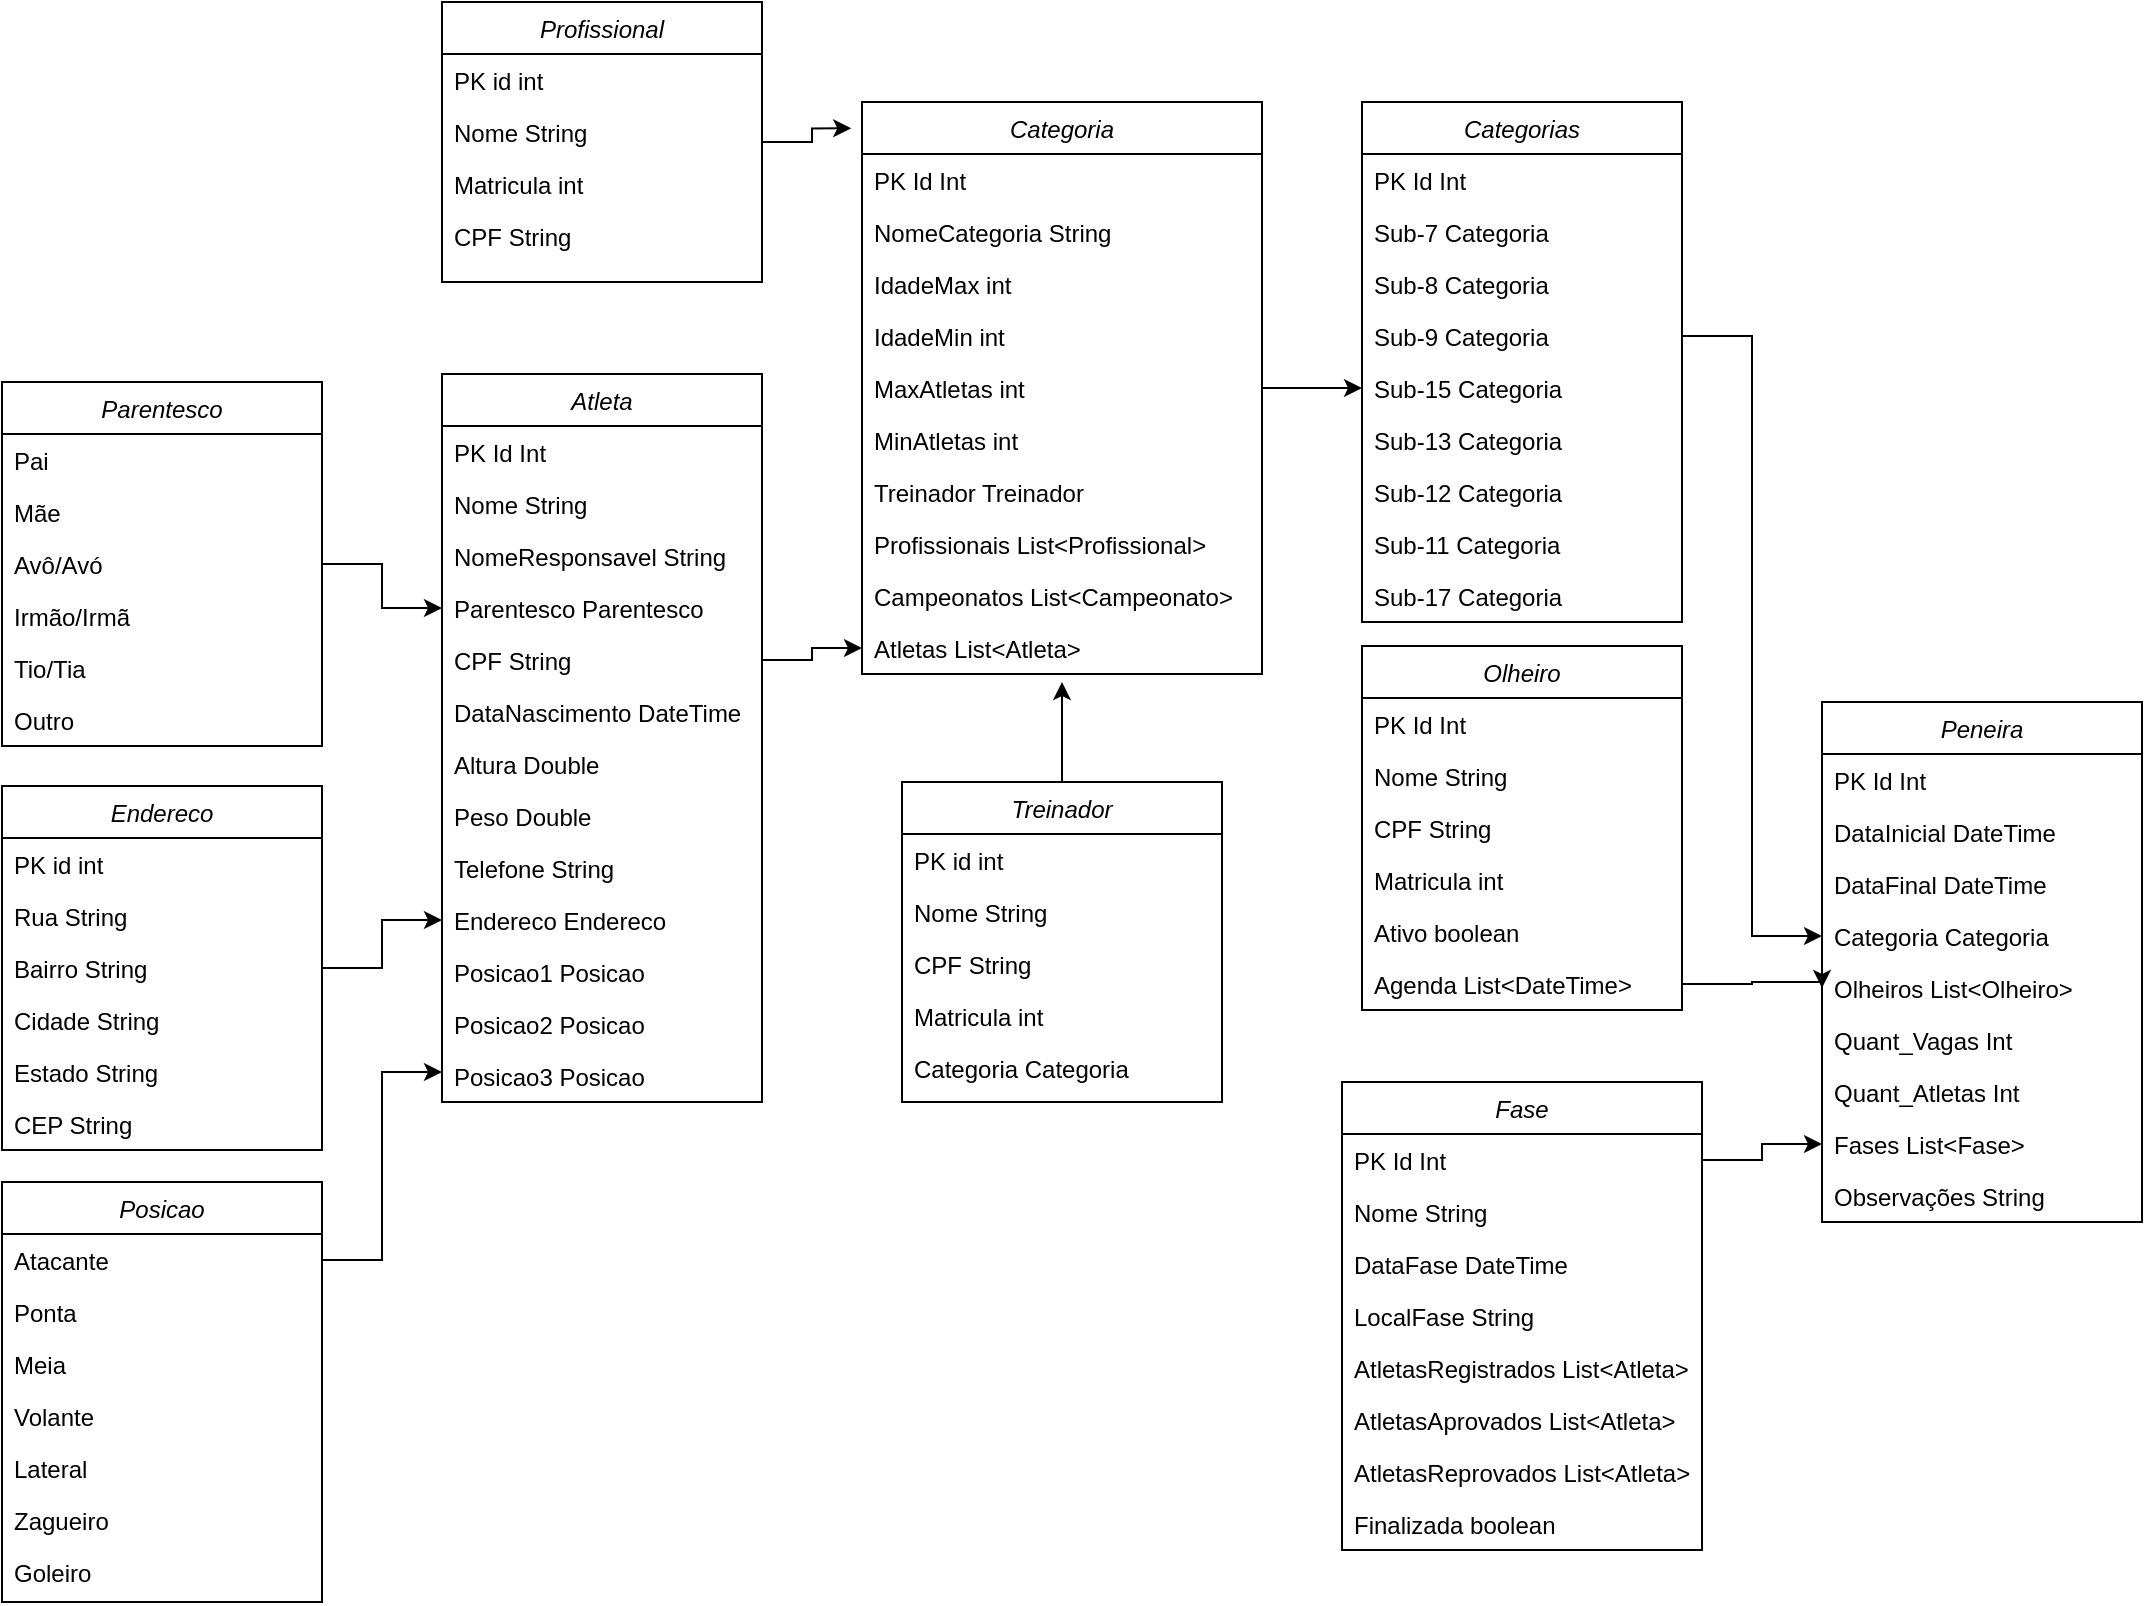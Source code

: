 <mxfile version="22.1.18" type="device">
  <diagram id="C5RBs43oDa-KdzZeNtuy" name="Page-1">
    <mxGraphModel dx="5110" dy="1960" grid="1" gridSize="10" guides="1" tooltips="1" connect="1" arrows="1" fold="1" page="1" pageScale="1" pageWidth="827" pageHeight="1169" math="0" shadow="0">
      <root>
        <mxCell id="WIyWlLk6GJQsqaUBKTNV-0" />
        <mxCell id="WIyWlLk6GJQsqaUBKTNV-1" parent="WIyWlLk6GJQsqaUBKTNV-0" />
        <mxCell id="zkfFHV4jXpPFQw0GAbJ--0" value="Peneira" style="swimlane;fontStyle=2;align=center;verticalAlign=top;childLayout=stackLayout;horizontal=1;startSize=26;horizontalStack=0;resizeParent=1;resizeLast=0;collapsible=1;marginBottom=0;rounded=0;shadow=0;strokeWidth=1;" parent="WIyWlLk6GJQsqaUBKTNV-1" vertex="1">
          <mxGeometry x="690" y="535" width="160" height="260" as="geometry">
            <mxRectangle x="230" y="140" width="160" height="26" as="alternateBounds" />
          </mxGeometry>
        </mxCell>
        <mxCell id="zkfFHV4jXpPFQw0GAbJ--1" value="PK Id Int" style="text;align=left;verticalAlign=top;spacingLeft=4;spacingRight=4;overflow=hidden;rotatable=0;points=[[0,0.5],[1,0.5]];portConstraint=eastwest;" parent="zkfFHV4jXpPFQw0GAbJ--0" vertex="1">
          <mxGeometry y="26" width="160" height="26" as="geometry" />
        </mxCell>
        <mxCell id="ScEwv0vRn1UIgy6yBfa7-2" value="DataInicial DateTime" style="text;align=left;verticalAlign=top;spacingLeft=4;spacingRight=4;overflow=hidden;rotatable=0;points=[[0,0.5],[1,0.5]];portConstraint=eastwest;" vertex="1" parent="zkfFHV4jXpPFQw0GAbJ--0">
          <mxGeometry y="52" width="160" height="26" as="geometry" />
        </mxCell>
        <mxCell id="zkfFHV4jXpPFQw0GAbJ--2" value="DataFinal DateTime" style="text;align=left;verticalAlign=top;spacingLeft=4;spacingRight=4;overflow=hidden;rotatable=0;points=[[0,0.5],[1,0.5]];portConstraint=eastwest;rounded=0;shadow=0;html=0;" parent="zkfFHV4jXpPFQw0GAbJ--0" vertex="1">
          <mxGeometry y="78" width="160" height="26" as="geometry" />
        </mxCell>
        <mxCell id="zkfFHV4jXpPFQw0GAbJ--3" value="Categoria Categoria" style="text;align=left;verticalAlign=top;spacingLeft=4;spacingRight=4;overflow=hidden;rotatable=0;points=[[0,0.5],[1,0.5]];portConstraint=eastwest;rounded=0;shadow=0;html=0;" parent="zkfFHV4jXpPFQw0GAbJ--0" vertex="1">
          <mxGeometry y="104" width="160" height="26" as="geometry" />
        </mxCell>
        <mxCell id="U2GZwZj9NT09Ps9aHYQT-14" value="Olheiros List&lt;Olheiro&gt;" style="text;align=left;verticalAlign=top;spacingLeft=4;spacingRight=4;overflow=hidden;rotatable=0;points=[[0,0.5],[1,0.5]];portConstraint=eastwest;rounded=0;shadow=0;html=0;" parent="zkfFHV4jXpPFQw0GAbJ--0" vertex="1">
          <mxGeometry y="130" width="160" height="26" as="geometry" />
        </mxCell>
        <mxCell id="U2GZwZj9NT09Ps9aHYQT-15" value="Quant_Vagas Int" style="text;align=left;verticalAlign=top;spacingLeft=4;spacingRight=4;overflow=hidden;rotatable=0;points=[[0,0.5],[1,0.5]];portConstraint=eastwest;rounded=0;shadow=0;html=0;" parent="zkfFHV4jXpPFQw0GAbJ--0" vertex="1">
          <mxGeometry y="156" width="160" height="26" as="geometry" />
        </mxCell>
        <mxCell id="U2GZwZj9NT09Ps9aHYQT-16" value="Quant_Atletas Int" style="text;align=left;verticalAlign=top;spacingLeft=4;spacingRight=4;overflow=hidden;rotatable=0;points=[[0,0.5],[1,0.5]];portConstraint=eastwest;rounded=0;shadow=0;html=0;" parent="zkfFHV4jXpPFQw0GAbJ--0" vertex="1">
          <mxGeometry y="182" width="160" height="26" as="geometry" />
        </mxCell>
        <mxCell id="U2GZwZj9NT09Ps9aHYQT-17" value="Fases List&lt;Fase&gt;" style="text;align=left;verticalAlign=top;spacingLeft=4;spacingRight=4;overflow=hidden;rotatable=0;points=[[0,0.5],[1,0.5]];portConstraint=eastwest;rounded=0;shadow=0;html=0;" parent="zkfFHV4jXpPFQw0GAbJ--0" vertex="1">
          <mxGeometry y="208" width="160" height="26" as="geometry" />
        </mxCell>
        <mxCell id="U2GZwZj9NT09Ps9aHYQT-18" value="Observações String" style="text;align=left;verticalAlign=top;spacingLeft=4;spacingRight=4;overflow=hidden;rotatable=0;points=[[0,0.5],[1,0.5]];portConstraint=eastwest;rounded=0;shadow=0;html=0;" parent="zkfFHV4jXpPFQw0GAbJ--0" vertex="1">
          <mxGeometry y="234" width="160" height="26" as="geometry" />
        </mxCell>
        <mxCell id="U2GZwZj9NT09Ps9aHYQT-0" value="Categorias" style="swimlane;fontStyle=2;align=center;verticalAlign=top;childLayout=stackLayout;horizontal=1;startSize=26;horizontalStack=0;resizeParent=1;resizeLast=0;collapsible=1;marginBottom=0;rounded=0;shadow=0;strokeWidth=1;" parent="WIyWlLk6GJQsqaUBKTNV-1" vertex="1">
          <mxGeometry x="460" y="235" width="160" height="260" as="geometry">
            <mxRectangle x="230" y="140" width="160" height="26" as="alternateBounds" />
          </mxGeometry>
        </mxCell>
        <mxCell id="U2GZwZj9NT09Ps9aHYQT-1" value="PK Id Int" style="text;align=left;verticalAlign=top;spacingLeft=4;spacingRight=4;overflow=hidden;rotatable=0;points=[[0,0.5],[1,0.5]];portConstraint=eastwest;" parent="U2GZwZj9NT09Ps9aHYQT-0" vertex="1">
          <mxGeometry y="26" width="160" height="26" as="geometry" />
        </mxCell>
        <mxCell id="ScEwv0vRn1UIgy6yBfa7-1" value="Sub-7 Categoria" style="text;align=left;verticalAlign=top;spacingLeft=4;spacingRight=4;overflow=hidden;rotatable=0;points=[[0,0.5],[1,0.5]];portConstraint=eastwest;" vertex="1" parent="U2GZwZj9NT09Ps9aHYQT-0">
          <mxGeometry y="52" width="160" height="26" as="geometry" />
        </mxCell>
        <mxCell id="U2GZwZj9NT09Ps9aHYQT-6" value="Sub-8 Categoria" style="text;align=left;verticalAlign=top;spacingLeft=4;spacingRight=4;overflow=hidden;rotatable=0;points=[[0,0.5],[1,0.5]];portConstraint=eastwest;" parent="U2GZwZj9NT09Ps9aHYQT-0" vertex="1">
          <mxGeometry y="78" width="160" height="26" as="geometry" />
        </mxCell>
        <mxCell id="U2GZwZj9NT09Ps9aHYQT-7" value="Sub-9 Categoria" style="text;align=left;verticalAlign=top;spacingLeft=4;spacingRight=4;overflow=hidden;rotatable=0;points=[[0,0.5],[1,0.5]];portConstraint=eastwest;" parent="U2GZwZj9NT09Ps9aHYQT-0" vertex="1">
          <mxGeometry y="104" width="160" height="26" as="geometry" />
        </mxCell>
        <mxCell id="U2GZwZj9NT09Ps9aHYQT-11" value="Sub-15 Categoria" style="text;align=left;verticalAlign=top;spacingLeft=4;spacingRight=4;overflow=hidden;rotatable=0;points=[[0,0.5],[1,0.5]];portConstraint=eastwest;" parent="U2GZwZj9NT09Ps9aHYQT-0" vertex="1">
          <mxGeometry y="130" width="160" height="26" as="geometry" />
        </mxCell>
        <mxCell id="U2GZwZj9NT09Ps9aHYQT-10" value="Sub-13 Categoria" style="text;align=left;verticalAlign=top;spacingLeft=4;spacingRight=4;overflow=hidden;rotatable=0;points=[[0,0.5],[1,0.5]];portConstraint=eastwest;" parent="U2GZwZj9NT09Ps9aHYQT-0" vertex="1">
          <mxGeometry y="156" width="160" height="26" as="geometry" />
        </mxCell>
        <mxCell id="U2GZwZj9NT09Ps9aHYQT-9" value="Sub-12 Categoria" style="text;align=left;verticalAlign=top;spacingLeft=4;spacingRight=4;overflow=hidden;rotatable=0;points=[[0,0.5],[1,0.5]];portConstraint=eastwest;" parent="U2GZwZj9NT09Ps9aHYQT-0" vertex="1">
          <mxGeometry y="182" width="160" height="26" as="geometry" />
        </mxCell>
        <mxCell id="U2GZwZj9NT09Ps9aHYQT-8" value="Sub-11 Categoria" style="text;align=left;verticalAlign=top;spacingLeft=4;spacingRight=4;overflow=hidden;rotatable=0;points=[[0,0.5],[1,0.5]];portConstraint=eastwest;" parent="U2GZwZj9NT09Ps9aHYQT-0" vertex="1">
          <mxGeometry y="208" width="160" height="26" as="geometry" />
        </mxCell>
        <mxCell id="U2GZwZj9NT09Ps9aHYQT-12" value="Sub-17 Categoria" style="text;align=left;verticalAlign=top;spacingLeft=4;spacingRight=4;overflow=hidden;rotatable=0;points=[[0,0.5],[1,0.5]];portConstraint=eastwest;" parent="U2GZwZj9NT09Ps9aHYQT-0" vertex="1">
          <mxGeometry y="234" width="160" height="26" as="geometry" />
        </mxCell>
        <mxCell id="ScEwv0vRn1UIgy6yBfa7-114" style="edgeStyle=orthogonalEdgeStyle;rounded=0;orthogonalLoop=1;jettySize=auto;html=1;entryX=0;entryY=0.5;entryDx=0;entryDy=0;" edge="1" parent="WIyWlLk6GJQsqaUBKTNV-1" source="U2GZwZj9NT09Ps9aHYQT-19" target="U2GZwZj9NT09Ps9aHYQT-11">
          <mxGeometry relative="1" as="geometry" />
        </mxCell>
        <mxCell id="U2GZwZj9NT09Ps9aHYQT-19" value="Categoria" style="swimlane;fontStyle=2;align=center;verticalAlign=top;childLayout=stackLayout;horizontal=1;startSize=26;horizontalStack=0;resizeParent=1;resizeLast=0;collapsible=1;marginBottom=0;rounded=0;shadow=0;strokeWidth=1;" parent="WIyWlLk6GJQsqaUBKTNV-1" vertex="1">
          <mxGeometry x="210" y="235" width="200" height="286" as="geometry">
            <mxRectangle x="230" y="140" width="160" height="26" as="alternateBounds" />
          </mxGeometry>
        </mxCell>
        <mxCell id="ScEwv0vRn1UIgy6yBfa7-6" value="PK Id Int" style="text;align=left;verticalAlign=top;spacingLeft=4;spacingRight=4;overflow=hidden;rotatable=0;points=[[0,0.5],[1,0.5]];portConstraint=eastwest;" vertex="1" parent="U2GZwZj9NT09Ps9aHYQT-19">
          <mxGeometry y="26" width="200" height="26" as="geometry" />
        </mxCell>
        <mxCell id="U2GZwZj9NT09Ps9aHYQT-20" value="NomeCategoria String" style="text;align=left;verticalAlign=top;spacingLeft=4;spacingRight=4;overflow=hidden;rotatable=0;points=[[0,0.5],[1,0.5]];portConstraint=eastwest;" parent="U2GZwZj9NT09Ps9aHYQT-19" vertex="1">
          <mxGeometry y="52" width="200" height="26" as="geometry" />
        </mxCell>
        <mxCell id="U2GZwZj9NT09Ps9aHYQT-28" value="IdadeMax int" style="text;align=left;verticalAlign=top;spacingLeft=4;spacingRight=4;overflow=hidden;rotatable=0;points=[[0,0.5],[1,0.5]];portConstraint=eastwest;" parent="U2GZwZj9NT09Ps9aHYQT-19" vertex="1">
          <mxGeometry y="78" width="200" height="26" as="geometry" />
        </mxCell>
        <mxCell id="U2GZwZj9NT09Ps9aHYQT-29" value="IdadeMin int" style="text;align=left;verticalAlign=top;spacingLeft=4;spacingRight=4;overflow=hidden;rotatable=0;points=[[0,0.5],[1,0.5]];portConstraint=eastwest;" parent="U2GZwZj9NT09Ps9aHYQT-19" vertex="1">
          <mxGeometry y="104" width="200" height="26" as="geometry" />
        </mxCell>
        <mxCell id="U2GZwZj9NT09Ps9aHYQT-30" value="MaxAtletas int" style="text;align=left;verticalAlign=top;spacingLeft=4;spacingRight=4;overflow=hidden;rotatable=0;points=[[0,0.5],[1,0.5]];portConstraint=eastwest;" parent="U2GZwZj9NT09Ps9aHYQT-19" vertex="1">
          <mxGeometry y="130" width="200" height="26" as="geometry" />
        </mxCell>
        <mxCell id="U2GZwZj9NT09Ps9aHYQT-31" value="MinAtletas int" style="text;align=left;verticalAlign=top;spacingLeft=4;spacingRight=4;overflow=hidden;rotatable=0;points=[[0,0.5],[1,0.5]];portConstraint=eastwest;" parent="U2GZwZj9NT09Ps9aHYQT-19" vertex="1">
          <mxGeometry y="156" width="200" height="26" as="geometry" />
        </mxCell>
        <mxCell id="U2GZwZj9NT09Ps9aHYQT-32" value="Treinador Treinador" style="text;align=left;verticalAlign=top;spacingLeft=4;spacingRight=4;overflow=hidden;rotatable=0;points=[[0,0.5],[1,0.5]];portConstraint=eastwest;" parent="U2GZwZj9NT09Ps9aHYQT-19" vertex="1">
          <mxGeometry y="182" width="200" height="26" as="geometry" />
        </mxCell>
        <mxCell id="U2GZwZj9NT09Ps9aHYQT-33" value="Profissionais List&lt;Profissional&gt;" style="text;align=left;verticalAlign=top;spacingLeft=4;spacingRight=4;overflow=hidden;rotatable=0;points=[[0,0.5],[1,0.5]];portConstraint=eastwest;" parent="U2GZwZj9NT09Ps9aHYQT-19" vertex="1">
          <mxGeometry y="208" width="200" height="26" as="geometry" />
        </mxCell>
        <mxCell id="U2GZwZj9NT09Ps9aHYQT-35" value="Campeonatos List&lt;Campeonato&gt;" style="text;align=left;verticalAlign=top;spacingLeft=4;spacingRight=4;overflow=hidden;rotatable=0;points=[[0,0.5],[1,0.5]];portConstraint=eastwest;" parent="U2GZwZj9NT09Ps9aHYQT-19" vertex="1">
          <mxGeometry y="234" width="200" height="26" as="geometry" />
        </mxCell>
        <mxCell id="U2GZwZj9NT09Ps9aHYQT-36" value="Atletas List&lt;Atleta&gt;" style="text;align=left;verticalAlign=top;spacingLeft=4;spacingRight=4;overflow=hidden;rotatable=0;points=[[0,0.5],[1,0.5]];portConstraint=eastwest;" parent="U2GZwZj9NT09Ps9aHYQT-19" vertex="1">
          <mxGeometry y="260" width="200" height="26" as="geometry" />
        </mxCell>
        <mxCell id="U2GZwZj9NT09Ps9aHYQT-37" value="Olheiro" style="swimlane;fontStyle=2;align=center;verticalAlign=top;childLayout=stackLayout;horizontal=1;startSize=26;horizontalStack=0;resizeParent=1;resizeLast=0;collapsible=1;marginBottom=0;rounded=0;shadow=0;strokeWidth=1;" parent="WIyWlLk6GJQsqaUBKTNV-1" vertex="1">
          <mxGeometry x="460" y="507" width="160" height="182" as="geometry">
            <mxRectangle x="230" y="140" width="160" height="26" as="alternateBounds" />
          </mxGeometry>
        </mxCell>
        <mxCell id="ScEwv0vRn1UIgy6yBfa7-4" value="PK Id Int" style="text;align=left;verticalAlign=top;spacingLeft=4;spacingRight=4;overflow=hidden;rotatable=0;points=[[0,0.5],[1,0.5]];portConstraint=eastwest;" vertex="1" parent="U2GZwZj9NT09Ps9aHYQT-37">
          <mxGeometry y="26" width="160" height="26" as="geometry" />
        </mxCell>
        <mxCell id="U2GZwZj9NT09Ps9aHYQT-38" value="Nome String" style="text;align=left;verticalAlign=top;spacingLeft=4;spacingRight=4;overflow=hidden;rotatable=0;points=[[0,0.5],[1,0.5]];portConstraint=eastwest;" parent="U2GZwZj9NT09Ps9aHYQT-37" vertex="1">
          <mxGeometry y="52" width="160" height="26" as="geometry" />
        </mxCell>
        <mxCell id="U2GZwZj9NT09Ps9aHYQT-46" value="CPF String&#xa;" style="text;align=left;verticalAlign=top;spacingLeft=4;spacingRight=4;overflow=hidden;rotatable=0;points=[[0,0.5],[1,0.5]];portConstraint=eastwest;" parent="U2GZwZj9NT09Ps9aHYQT-37" vertex="1">
          <mxGeometry y="78" width="160" height="26" as="geometry" />
        </mxCell>
        <mxCell id="U2GZwZj9NT09Ps9aHYQT-47" value="Matricula int" style="text;align=left;verticalAlign=top;spacingLeft=4;spacingRight=4;overflow=hidden;rotatable=0;points=[[0,0.5],[1,0.5]];portConstraint=eastwest;" parent="U2GZwZj9NT09Ps9aHYQT-37" vertex="1">
          <mxGeometry y="104" width="160" height="26" as="geometry" />
        </mxCell>
        <mxCell id="U2GZwZj9NT09Ps9aHYQT-48" value="Ativo boolean" style="text;align=left;verticalAlign=top;spacingLeft=4;spacingRight=4;overflow=hidden;rotatable=0;points=[[0,0.5],[1,0.5]];portConstraint=eastwest;" parent="U2GZwZj9NT09Ps9aHYQT-37" vertex="1">
          <mxGeometry y="130" width="160" height="26" as="geometry" />
        </mxCell>
        <mxCell id="U2GZwZj9NT09Ps9aHYQT-49" value="Agenda List&lt;DateTime&gt;" style="text;align=left;verticalAlign=top;spacingLeft=4;spacingRight=4;overflow=hidden;rotatable=0;points=[[0,0.5],[1,0.5]];portConstraint=eastwest;" parent="U2GZwZj9NT09Ps9aHYQT-37" vertex="1">
          <mxGeometry y="156" width="160" height="26" as="geometry" />
        </mxCell>
        <mxCell id="U2GZwZj9NT09Ps9aHYQT-50" value="Fase" style="swimlane;fontStyle=2;align=center;verticalAlign=top;childLayout=stackLayout;horizontal=1;startSize=26;horizontalStack=0;resizeParent=1;resizeLast=0;collapsible=1;marginBottom=0;rounded=0;shadow=0;strokeWidth=1;" parent="WIyWlLk6GJQsqaUBKTNV-1" vertex="1">
          <mxGeometry x="450" y="725" width="180" height="234" as="geometry">
            <mxRectangle x="230" y="140" width="160" height="26" as="alternateBounds" />
          </mxGeometry>
        </mxCell>
        <mxCell id="ScEwv0vRn1UIgy6yBfa7-5" value="PK Id Int" style="text;align=left;verticalAlign=top;spacingLeft=4;spacingRight=4;overflow=hidden;rotatable=0;points=[[0,0.5],[1,0.5]];portConstraint=eastwest;" vertex="1" parent="U2GZwZj9NT09Ps9aHYQT-50">
          <mxGeometry y="26" width="180" height="26" as="geometry" />
        </mxCell>
        <mxCell id="U2GZwZj9NT09Ps9aHYQT-51" value="Nome String" style="text;align=left;verticalAlign=top;spacingLeft=4;spacingRight=4;overflow=hidden;rotatable=0;points=[[0,0.5],[1,0.5]];portConstraint=eastwest;" parent="U2GZwZj9NT09Ps9aHYQT-50" vertex="1">
          <mxGeometry y="52" width="180" height="26" as="geometry" />
        </mxCell>
        <mxCell id="U2GZwZj9NT09Ps9aHYQT-56" value="DataFase DateTime" style="text;align=left;verticalAlign=top;spacingLeft=4;spacingRight=4;overflow=hidden;rotatable=0;points=[[0,0.5],[1,0.5]];portConstraint=eastwest;" parent="U2GZwZj9NT09Ps9aHYQT-50" vertex="1">
          <mxGeometry y="78" width="180" height="26" as="geometry" />
        </mxCell>
        <mxCell id="U2GZwZj9NT09Ps9aHYQT-57" value="LocalFase String" style="text;align=left;verticalAlign=top;spacingLeft=4;spacingRight=4;overflow=hidden;rotatable=0;points=[[0,0.5],[1,0.5]];portConstraint=eastwest;" parent="U2GZwZj9NT09Ps9aHYQT-50" vertex="1">
          <mxGeometry y="104" width="180" height="26" as="geometry" />
        </mxCell>
        <mxCell id="U2GZwZj9NT09Ps9aHYQT-58" value="AtletasRegistrados List&lt;Atleta&gt;" style="text;align=left;verticalAlign=top;spacingLeft=4;spacingRight=4;overflow=hidden;rotatable=0;points=[[0,0.5],[1,0.5]];portConstraint=eastwest;" parent="U2GZwZj9NT09Ps9aHYQT-50" vertex="1">
          <mxGeometry y="130" width="180" height="26" as="geometry" />
        </mxCell>
        <mxCell id="U2GZwZj9NT09Ps9aHYQT-59" value="AtletasAprovados List&lt;Atleta&gt;" style="text;align=left;verticalAlign=top;spacingLeft=4;spacingRight=4;overflow=hidden;rotatable=0;points=[[0,0.5],[1,0.5]];portConstraint=eastwest;" parent="U2GZwZj9NT09Ps9aHYQT-50" vertex="1">
          <mxGeometry y="156" width="180" height="26" as="geometry" />
        </mxCell>
        <mxCell id="U2GZwZj9NT09Ps9aHYQT-60" value="AtletasReprovados List&lt;Atleta&gt;" style="text;align=left;verticalAlign=top;spacingLeft=4;spacingRight=4;overflow=hidden;rotatable=0;points=[[0,0.5],[1,0.5]];portConstraint=eastwest;" parent="U2GZwZj9NT09Ps9aHYQT-50" vertex="1">
          <mxGeometry y="182" width="180" height="26" as="geometry" />
        </mxCell>
        <mxCell id="U2GZwZj9NT09Ps9aHYQT-61" value="Finalizada boolean" style="text;align=left;verticalAlign=top;spacingLeft=4;spacingRight=4;overflow=hidden;rotatable=0;points=[[0,0.5],[1,0.5]];portConstraint=eastwest;" parent="U2GZwZj9NT09Ps9aHYQT-50" vertex="1">
          <mxGeometry y="208" width="180" height="26" as="geometry" />
        </mxCell>
        <mxCell id="ScEwv0vRn1UIgy6yBfa7-117" style="edgeStyle=orthogonalEdgeStyle;rounded=0;orthogonalLoop=1;jettySize=auto;html=1;" edge="1" parent="WIyWlLk6GJQsqaUBKTNV-1" source="ScEwv0vRn1UIgy6yBfa7-7">
          <mxGeometry relative="1" as="geometry">
            <mxPoint x="310" y="525" as="targetPoint" />
          </mxGeometry>
        </mxCell>
        <mxCell id="ScEwv0vRn1UIgy6yBfa7-7" value="Treinador" style="swimlane;fontStyle=2;align=center;verticalAlign=top;childLayout=stackLayout;horizontal=1;startSize=26;horizontalStack=0;resizeParent=1;resizeLast=0;collapsible=1;marginBottom=0;rounded=0;shadow=0;strokeWidth=1;" vertex="1" parent="WIyWlLk6GJQsqaUBKTNV-1">
          <mxGeometry x="230" y="575" width="160" height="160" as="geometry">
            <mxRectangle x="230" y="140" width="160" height="26" as="alternateBounds" />
          </mxGeometry>
        </mxCell>
        <mxCell id="ScEwv0vRn1UIgy6yBfa7-69" value="PK id int" style="text;align=left;verticalAlign=top;spacingLeft=4;spacingRight=4;overflow=hidden;rotatable=0;points=[[0,0.5],[1,0.5]];portConstraint=eastwest;" vertex="1" parent="ScEwv0vRn1UIgy6yBfa7-7">
          <mxGeometry y="26" width="160" height="26" as="geometry" />
        </mxCell>
        <mxCell id="ScEwv0vRn1UIgy6yBfa7-73" value="Nome String" style="text;align=left;verticalAlign=top;spacingLeft=4;spacingRight=4;overflow=hidden;rotatable=0;points=[[0,0.5],[1,0.5]];portConstraint=eastwest;" vertex="1" parent="ScEwv0vRn1UIgy6yBfa7-7">
          <mxGeometry y="52" width="160" height="26" as="geometry" />
        </mxCell>
        <mxCell id="ScEwv0vRn1UIgy6yBfa7-74" value="CPF String&#xa;" style="text;align=left;verticalAlign=top;spacingLeft=4;spacingRight=4;overflow=hidden;rotatable=0;points=[[0,0.5],[1,0.5]];portConstraint=eastwest;" vertex="1" parent="ScEwv0vRn1UIgy6yBfa7-7">
          <mxGeometry y="78" width="160" height="26" as="geometry" />
        </mxCell>
        <mxCell id="ScEwv0vRn1UIgy6yBfa7-72" value="Matricula int" style="text;align=left;verticalAlign=top;spacingLeft=4;spacingRight=4;overflow=hidden;rotatable=0;points=[[0,0.5],[1,0.5]];portConstraint=eastwest;" vertex="1" parent="ScEwv0vRn1UIgy6yBfa7-7">
          <mxGeometry y="104" width="160" height="26" as="geometry" />
        </mxCell>
        <mxCell id="ScEwv0vRn1UIgy6yBfa7-75" value="Categoria Categoria" style="text;align=left;verticalAlign=top;spacingLeft=4;spacingRight=4;overflow=hidden;rotatable=0;points=[[0,0.5],[1,0.5]];portConstraint=eastwest;" vertex="1" parent="ScEwv0vRn1UIgy6yBfa7-7">
          <mxGeometry y="130" width="160" height="26" as="geometry" />
        </mxCell>
        <mxCell id="ScEwv0vRn1UIgy6yBfa7-14" value="Profissional" style="swimlane;fontStyle=2;align=center;verticalAlign=top;childLayout=stackLayout;horizontal=1;startSize=26;horizontalStack=0;resizeParent=1;resizeLast=0;collapsible=1;marginBottom=0;rounded=0;shadow=0;strokeWidth=1;" vertex="1" parent="WIyWlLk6GJQsqaUBKTNV-1">
          <mxGeometry y="185" width="160" height="140" as="geometry">
            <mxRectangle x="230" y="140" width="160" height="26" as="alternateBounds" />
          </mxGeometry>
        </mxCell>
        <mxCell id="ScEwv0vRn1UIgy6yBfa7-70" value="PK id int" style="text;align=left;verticalAlign=top;spacingLeft=4;spacingRight=4;overflow=hidden;rotatable=0;points=[[0,0.5],[1,0.5]];portConstraint=eastwest;" vertex="1" parent="ScEwv0vRn1UIgy6yBfa7-14">
          <mxGeometry y="26" width="160" height="26" as="geometry" />
        </mxCell>
        <mxCell id="ScEwv0vRn1UIgy6yBfa7-76" value="Nome String" style="text;align=left;verticalAlign=top;spacingLeft=4;spacingRight=4;overflow=hidden;rotatable=0;points=[[0,0.5],[1,0.5]];portConstraint=eastwest;" vertex="1" parent="ScEwv0vRn1UIgy6yBfa7-14">
          <mxGeometry y="52" width="160" height="26" as="geometry" />
        </mxCell>
        <mxCell id="ScEwv0vRn1UIgy6yBfa7-78" value="Matricula int" style="text;align=left;verticalAlign=top;spacingLeft=4;spacingRight=4;overflow=hidden;rotatable=0;points=[[0,0.5],[1,0.5]];portConstraint=eastwest;" vertex="1" parent="ScEwv0vRn1UIgy6yBfa7-14">
          <mxGeometry y="78" width="160" height="26" as="geometry" />
        </mxCell>
        <mxCell id="ScEwv0vRn1UIgy6yBfa7-77" value="CPF String&#xa;" style="text;align=left;verticalAlign=top;spacingLeft=4;spacingRight=4;overflow=hidden;rotatable=0;points=[[0,0.5],[1,0.5]];portConstraint=eastwest;" vertex="1" parent="ScEwv0vRn1UIgy6yBfa7-14">
          <mxGeometry y="104" width="160" height="26" as="geometry" />
        </mxCell>
        <mxCell id="ScEwv0vRn1UIgy6yBfa7-21" value="Atleta" style="swimlane;fontStyle=2;align=center;verticalAlign=top;childLayout=stackLayout;horizontal=1;startSize=26;horizontalStack=0;resizeParent=1;resizeLast=0;collapsible=1;marginBottom=0;rounded=0;shadow=0;strokeWidth=1;" vertex="1" parent="WIyWlLk6GJQsqaUBKTNV-1">
          <mxGeometry y="371" width="160" height="364" as="geometry">
            <mxRectangle x="230" y="140" width="160" height="26" as="alternateBounds" />
          </mxGeometry>
        </mxCell>
        <mxCell id="ScEwv0vRn1UIgy6yBfa7-22" value="PK Id Int" style="text;align=left;verticalAlign=top;spacingLeft=4;spacingRight=4;overflow=hidden;rotatable=0;points=[[0,0.5],[1,0.5]];portConstraint=eastwest;" vertex="1" parent="ScEwv0vRn1UIgy6yBfa7-21">
          <mxGeometry y="26" width="160" height="26" as="geometry" />
        </mxCell>
        <mxCell id="ScEwv0vRn1UIgy6yBfa7-23" value="Nome String" style="text;align=left;verticalAlign=top;spacingLeft=4;spacingRight=4;overflow=hidden;rotatable=0;points=[[0,0.5],[1,0.5]];portConstraint=eastwest;" vertex="1" parent="ScEwv0vRn1UIgy6yBfa7-21">
          <mxGeometry y="52" width="160" height="26" as="geometry" />
        </mxCell>
        <mxCell id="ScEwv0vRn1UIgy6yBfa7-28" value="NomeResponsavel String" style="text;align=left;verticalAlign=top;spacingLeft=4;spacingRight=4;overflow=hidden;rotatable=0;points=[[0,0.5],[1,0.5]];portConstraint=eastwest;" vertex="1" parent="ScEwv0vRn1UIgy6yBfa7-21">
          <mxGeometry y="78" width="160" height="26" as="geometry" />
        </mxCell>
        <mxCell id="ScEwv0vRn1UIgy6yBfa7-29" value="Parentesco Parentesco" style="text;align=left;verticalAlign=top;spacingLeft=4;spacingRight=4;overflow=hidden;rotatable=0;points=[[0,0.5],[1,0.5]];portConstraint=eastwest;" vertex="1" parent="ScEwv0vRn1UIgy6yBfa7-21">
          <mxGeometry y="104" width="160" height="26" as="geometry" />
        </mxCell>
        <mxCell id="ScEwv0vRn1UIgy6yBfa7-24" value="CPF String&#xa;" style="text;align=left;verticalAlign=top;spacingLeft=4;spacingRight=4;overflow=hidden;rotatable=0;points=[[0,0.5],[1,0.5]];portConstraint=eastwest;" vertex="1" parent="ScEwv0vRn1UIgy6yBfa7-21">
          <mxGeometry y="130" width="160" height="26" as="geometry" />
        </mxCell>
        <mxCell id="ScEwv0vRn1UIgy6yBfa7-30" value="DataNascimento DateTime" style="text;align=left;verticalAlign=top;spacingLeft=4;spacingRight=4;overflow=hidden;rotatable=0;points=[[0,0.5],[1,0.5]];portConstraint=eastwest;" vertex="1" parent="ScEwv0vRn1UIgy6yBfa7-21">
          <mxGeometry y="156" width="160" height="26" as="geometry" />
        </mxCell>
        <mxCell id="ScEwv0vRn1UIgy6yBfa7-25" value="Altura Double" style="text;align=left;verticalAlign=top;spacingLeft=4;spacingRight=4;overflow=hidden;rotatable=0;points=[[0,0.5],[1,0.5]];portConstraint=eastwest;" vertex="1" parent="ScEwv0vRn1UIgy6yBfa7-21">
          <mxGeometry y="182" width="160" height="26" as="geometry" />
        </mxCell>
        <mxCell id="ScEwv0vRn1UIgy6yBfa7-26" value="Peso Double" style="text;align=left;verticalAlign=top;spacingLeft=4;spacingRight=4;overflow=hidden;rotatable=0;points=[[0,0.5],[1,0.5]];portConstraint=eastwest;" vertex="1" parent="ScEwv0vRn1UIgy6yBfa7-21">
          <mxGeometry y="208" width="160" height="26" as="geometry" />
        </mxCell>
        <mxCell id="ScEwv0vRn1UIgy6yBfa7-31" value="Telefone String" style="text;align=left;verticalAlign=top;spacingLeft=4;spacingRight=4;overflow=hidden;rotatable=0;points=[[0,0.5],[1,0.5]];portConstraint=eastwest;" vertex="1" parent="ScEwv0vRn1UIgy6yBfa7-21">
          <mxGeometry y="234" width="160" height="26" as="geometry" />
        </mxCell>
        <mxCell id="ScEwv0vRn1UIgy6yBfa7-32" value="Endereco Endereco" style="text;align=left;verticalAlign=top;spacingLeft=4;spacingRight=4;overflow=hidden;rotatable=0;points=[[0,0.5],[1,0.5]];portConstraint=eastwest;" vertex="1" parent="ScEwv0vRn1UIgy6yBfa7-21">
          <mxGeometry y="260" width="160" height="26" as="geometry" />
        </mxCell>
        <mxCell id="ScEwv0vRn1UIgy6yBfa7-33" value="Posicao1 Posicao" style="text;align=left;verticalAlign=top;spacingLeft=4;spacingRight=4;overflow=hidden;rotatable=0;points=[[0,0.5],[1,0.5]];portConstraint=eastwest;" vertex="1" parent="ScEwv0vRn1UIgy6yBfa7-21">
          <mxGeometry y="286" width="160" height="26" as="geometry" />
        </mxCell>
        <mxCell id="ScEwv0vRn1UIgy6yBfa7-35" value="Posicao2 Posicao" style="text;align=left;verticalAlign=top;spacingLeft=4;spacingRight=4;overflow=hidden;rotatable=0;points=[[0,0.5],[1,0.5]];portConstraint=eastwest;" vertex="1" parent="ScEwv0vRn1UIgy6yBfa7-21">
          <mxGeometry y="312" width="160" height="26" as="geometry" />
        </mxCell>
        <mxCell id="ScEwv0vRn1UIgy6yBfa7-34" value="Posicao3 Posicao" style="text;align=left;verticalAlign=top;spacingLeft=4;spacingRight=4;overflow=hidden;rotatable=0;points=[[0,0.5],[1,0.5]];portConstraint=eastwest;" vertex="1" parent="ScEwv0vRn1UIgy6yBfa7-21">
          <mxGeometry y="338" width="160" height="22" as="geometry" />
        </mxCell>
        <mxCell id="ScEwv0vRn1UIgy6yBfa7-36" value="Posicao" style="swimlane;fontStyle=2;align=center;verticalAlign=top;childLayout=stackLayout;horizontal=1;startSize=26;horizontalStack=0;resizeParent=1;resizeLast=0;collapsible=1;marginBottom=0;rounded=0;shadow=0;strokeWidth=1;" vertex="1" parent="WIyWlLk6GJQsqaUBKTNV-1">
          <mxGeometry x="-220" y="775" width="160" height="210" as="geometry">
            <mxRectangle x="230" y="140" width="160" height="26" as="alternateBounds" />
          </mxGeometry>
        </mxCell>
        <mxCell id="ScEwv0vRn1UIgy6yBfa7-37" value="Atacante" style="text;align=left;verticalAlign=top;spacingLeft=4;spacingRight=4;overflow=hidden;rotatable=0;points=[[0,0.5],[1,0.5]];portConstraint=eastwest;" vertex="1" parent="ScEwv0vRn1UIgy6yBfa7-36">
          <mxGeometry y="26" width="160" height="26" as="geometry" />
        </mxCell>
        <mxCell id="ScEwv0vRn1UIgy6yBfa7-50" value="Ponta" style="text;align=left;verticalAlign=top;spacingLeft=4;spacingRight=4;overflow=hidden;rotatable=0;points=[[0,0.5],[1,0.5]];portConstraint=eastwest;" vertex="1" parent="ScEwv0vRn1UIgy6yBfa7-36">
          <mxGeometry y="52" width="160" height="26" as="geometry" />
        </mxCell>
        <mxCell id="ScEwv0vRn1UIgy6yBfa7-51" value="Meia" style="text;align=left;verticalAlign=top;spacingLeft=4;spacingRight=4;overflow=hidden;rotatable=0;points=[[0,0.5],[1,0.5]];portConstraint=eastwest;" vertex="1" parent="ScEwv0vRn1UIgy6yBfa7-36">
          <mxGeometry y="78" width="160" height="26" as="geometry" />
        </mxCell>
        <mxCell id="ScEwv0vRn1UIgy6yBfa7-52" value="Volante" style="text;align=left;verticalAlign=top;spacingLeft=4;spacingRight=4;overflow=hidden;rotatable=0;points=[[0,0.5],[1,0.5]];portConstraint=eastwest;" vertex="1" parent="ScEwv0vRn1UIgy6yBfa7-36">
          <mxGeometry y="104" width="160" height="26" as="geometry" />
        </mxCell>
        <mxCell id="ScEwv0vRn1UIgy6yBfa7-53" value="Lateral" style="text;align=left;verticalAlign=top;spacingLeft=4;spacingRight=4;overflow=hidden;rotatable=0;points=[[0,0.5],[1,0.5]];portConstraint=eastwest;" vertex="1" parent="ScEwv0vRn1UIgy6yBfa7-36">
          <mxGeometry y="130" width="160" height="26" as="geometry" />
        </mxCell>
        <mxCell id="ScEwv0vRn1UIgy6yBfa7-54" value="Zagueiro" style="text;align=left;verticalAlign=top;spacingLeft=4;spacingRight=4;overflow=hidden;rotatable=0;points=[[0,0.5],[1,0.5]];portConstraint=eastwest;" vertex="1" parent="ScEwv0vRn1UIgy6yBfa7-36">
          <mxGeometry y="156" width="160" height="26" as="geometry" />
        </mxCell>
        <mxCell id="ScEwv0vRn1UIgy6yBfa7-55" value="Goleiro" style="text;align=left;verticalAlign=top;spacingLeft=4;spacingRight=4;overflow=hidden;rotatable=0;points=[[0,0.5],[1,0.5]];portConstraint=eastwest;" vertex="1" parent="ScEwv0vRn1UIgy6yBfa7-36">
          <mxGeometry y="182" width="160" height="26" as="geometry" />
        </mxCell>
        <mxCell id="ScEwv0vRn1UIgy6yBfa7-56" value="Endereco" style="swimlane;fontStyle=2;align=center;verticalAlign=top;childLayout=stackLayout;horizontal=1;startSize=26;horizontalStack=0;resizeParent=1;resizeLast=0;collapsible=1;marginBottom=0;rounded=0;shadow=0;strokeWidth=1;" vertex="1" parent="WIyWlLk6GJQsqaUBKTNV-1">
          <mxGeometry x="-220" y="577" width="160" height="182" as="geometry">
            <mxRectangle x="230" y="140" width="160" height="26" as="alternateBounds" />
          </mxGeometry>
        </mxCell>
        <mxCell id="ScEwv0vRn1UIgy6yBfa7-60" value="PK id int" style="text;align=left;verticalAlign=top;spacingLeft=4;spacingRight=4;overflow=hidden;rotatable=0;points=[[0,0.5],[1,0.5]];portConstraint=eastwest;" vertex="1" parent="ScEwv0vRn1UIgy6yBfa7-56">
          <mxGeometry y="26" width="160" height="26" as="geometry" />
        </mxCell>
        <mxCell id="ScEwv0vRn1UIgy6yBfa7-64" value="Rua String" style="text;align=left;verticalAlign=top;spacingLeft=4;spacingRight=4;overflow=hidden;rotatable=0;points=[[0,0.5],[1,0.5]];portConstraint=eastwest;" vertex="1" parent="ScEwv0vRn1UIgy6yBfa7-56">
          <mxGeometry y="52" width="160" height="26" as="geometry" />
        </mxCell>
        <mxCell id="ScEwv0vRn1UIgy6yBfa7-65" value="Bairro String" style="text;align=left;verticalAlign=top;spacingLeft=4;spacingRight=4;overflow=hidden;rotatable=0;points=[[0,0.5],[1,0.5]];portConstraint=eastwest;" vertex="1" parent="ScEwv0vRn1UIgy6yBfa7-56">
          <mxGeometry y="78" width="160" height="26" as="geometry" />
        </mxCell>
        <mxCell id="ScEwv0vRn1UIgy6yBfa7-66" value="Cidade String" style="text;align=left;verticalAlign=top;spacingLeft=4;spacingRight=4;overflow=hidden;rotatable=0;points=[[0,0.5],[1,0.5]];portConstraint=eastwest;" vertex="1" parent="ScEwv0vRn1UIgy6yBfa7-56">
          <mxGeometry y="104" width="160" height="26" as="geometry" />
        </mxCell>
        <mxCell id="ScEwv0vRn1UIgy6yBfa7-67" value="Estado String" style="text;align=left;verticalAlign=top;spacingLeft=4;spacingRight=4;overflow=hidden;rotatable=0;points=[[0,0.5],[1,0.5]];portConstraint=eastwest;" vertex="1" parent="ScEwv0vRn1UIgy6yBfa7-56">
          <mxGeometry y="130" width="160" height="26" as="geometry" />
        </mxCell>
        <mxCell id="ScEwv0vRn1UIgy6yBfa7-68" value="CEP String" style="text;align=left;verticalAlign=top;spacingLeft=4;spacingRight=4;overflow=hidden;rotatable=0;points=[[0,0.5],[1,0.5]];portConstraint=eastwest;" vertex="1" parent="ScEwv0vRn1UIgy6yBfa7-56">
          <mxGeometry y="156" width="160" height="26" as="geometry" />
        </mxCell>
        <mxCell id="ScEwv0vRn1UIgy6yBfa7-123" style="edgeStyle=orthogonalEdgeStyle;rounded=0;orthogonalLoop=1;jettySize=auto;html=1;entryX=0;entryY=0.5;entryDx=0;entryDy=0;" edge="1" parent="WIyWlLk6GJQsqaUBKTNV-1" source="ScEwv0vRn1UIgy6yBfa7-79" target="ScEwv0vRn1UIgy6yBfa7-29">
          <mxGeometry relative="1" as="geometry" />
        </mxCell>
        <mxCell id="ScEwv0vRn1UIgy6yBfa7-79" value="Parentesco" style="swimlane;fontStyle=2;align=center;verticalAlign=top;childLayout=stackLayout;horizontal=1;startSize=26;horizontalStack=0;resizeParent=1;resizeLast=0;collapsible=1;marginBottom=0;rounded=0;shadow=0;strokeWidth=1;" vertex="1" parent="WIyWlLk6GJQsqaUBKTNV-1">
          <mxGeometry x="-220" y="375" width="160" height="182" as="geometry">
            <mxRectangle x="230" y="140" width="160" height="26" as="alternateBounds" />
          </mxGeometry>
        </mxCell>
        <mxCell id="ScEwv0vRn1UIgy6yBfa7-86" value="Pai" style="text;align=left;verticalAlign=top;spacingLeft=4;spacingRight=4;overflow=hidden;rotatable=0;points=[[0,0.5],[1,0.5]];portConstraint=eastwest;" vertex="1" parent="ScEwv0vRn1UIgy6yBfa7-79">
          <mxGeometry y="26" width="160" height="26" as="geometry" />
        </mxCell>
        <mxCell id="ScEwv0vRn1UIgy6yBfa7-96" value="Mãe" style="text;align=left;verticalAlign=top;spacingLeft=4;spacingRight=4;overflow=hidden;rotatable=0;points=[[0,0.5],[1,0.5]];portConstraint=eastwest;" vertex="1" parent="ScEwv0vRn1UIgy6yBfa7-79">
          <mxGeometry y="52" width="160" height="26" as="geometry" />
        </mxCell>
        <mxCell id="ScEwv0vRn1UIgy6yBfa7-97" value="Avô/Avó" style="text;align=left;verticalAlign=top;spacingLeft=4;spacingRight=4;overflow=hidden;rotatable=0;points=[[0,0.5],[1,0.5]];portConstraint=eastwest;" vertex="1" parent="ScEwv0vRn1UIgy6yBfa7-79">
          <mxGeometry y="78" width="160" height="26" as="geometry" />
        </mxCell>
        <mxCell id="ScEwv0vRn1UIgy6yBfa7-99" value="Irmão/Irmã" style="text;align=left;verticalAlign=top;spacingLeft=4;spacingRight=4;overflow=hidden;rotatable=0;points=[[0,0.5],[1,0.5]];portConstraint=eastwest;" vertex="1" parent="ScEwv0vRn1UIgy6yBfa7-79">
          <mxGeometry y="104" width="160" height="26" as="geometry" />
        </mxCell>
        <mxCell id="ScEwv0vRn1UIgy6yBfa7-100" value="Tio/Tia" style="text;align=left;verticalAlign=top;spacingLeft=4;spacingRight=4;overflow=hidden;rotatable=0;points=[[0,0.5],[1,0.5]];portConstraint=eastwest;" vertex="1" parent="ScEwv0vRn1UIgy6yBfa7-79">
          <mxGeometry y="130" width="160" height="26" as="geometry" />
        </mxCell>
        <mxCell id="ScEwv0vRn1UIgy6yBfa7-101" value="Outro" style="text;align=left;verticalAlign=top;spacingLeft=4;spacingRight=4;overflow=hidden;rotatable=0;points=[[0,0.5],[1,0.5]];portConstraint=eastwest;" vertex="1" parent="ScEwv0vRn1UIgy6yBfa7-79">
          <mxGeometry y="156" width="160" height="26" as="geometry" />
        </mxCell>
        <mxCell id="ScEwv0vRn1UIgy6yBfa7-113" style="edgeStyle=orthogonalEdgeStyle;rounded=0;orthogonalLoop=1;jettySize=auto;html=1;entryX=0;entryY=0.5;entryDx=0;entryDy=0;" edge="1" parent="WIyWlLk6GJQsqaUBKTNV-1" source="U2GZwZj9NT09Ps9aHYQT-7" target="zkfFHV4jXpPFQw0GAbJ--3">
          <mxGeometry relative="1" as="geometry" />
        </mxCell>
        <mxCell id="ScEwv0vRn1UIgy6yBfa7-115" style="edgeStyle=orthogonalEdgeStyle;rounded=0;orthogonalLoop=1;jettySize=auto;html=1;entryX=0;entryY=0.5;entryDx=0;entryDy=0;" edge="1" parent="WIyWlLk6GJQsqaUBKTNV-1" source="U2GZwZj9NT09Ps9aHYQT-49" target="U2GZwZj9NT09Ps9aHYQT-14">
          <mxGeometry relative="1" as="geometry">
            <Array as="points">
              <mxPoint x="655" y="676" />
              <mxPoint x="690" y="675" />
            </Array>
          </mxGeometry>
        </mxCell>
        <mxCell id="ScEwv0vRn1UIgy6yBfa7-116" style="edgeStyle=orthogonalEdgeStyle;rounded=0;orthogonalLoop=1;jettySize=auto;html=1;entryX=0;entryY=0.5;entryDx=0;entryDy=0;" edge="1" parent="WIyWlLk6GJQsqaUBKTNV-1" source="ScEwv0vRn1UIgy6yBfa7-5" target="U2GZwZj9NT09Ps9aHYQT-17">
          <mxGeometry relative="1" as="geometry" />
        </mxCell>
        <mxCell id="ScEwv0vRn1UIgy6yBfa7-118" style="edgeStyle=orthogonalEdgeStyle;rounded=0;orthogonalLoop=1;jettySize=auto;html=1;entryX=-0.027;entryY=0.046;entryDx=0;entryDy=0;entryPerimeter=0;" edge="1" parent="WIyWlLk6GJQsqaUBKTNV-1" source="ScEwv0vRn1UIgy6yBfa7-14" target="U2GZwZj9NT09Ps9aHYQT-19">
          <mxGeometry relative="1" as="geometry" />
        </mxCell>
        <mxCell id="ScEwv0vRn1UIgy6yBfa7-120" style="edgeStyle=orthogonalEdgeStyle;rounded=0;orthogonalLoop=1;jettySize=auto;html=1;" edge="1" parent="WIyWlLk6GJQsqaUBKTNV-1" source="ScEwv0vRn1UIgy6yBfa7-24" target="U2GZwZj9NT09Ps9aHYQT-36">
          <mxGeometry relative="1" as="geometry" />
        </mxCell>
        <mxCell id="ScEwv0vRn1UIgy6yBfa7-121" style="edgeStyle=orthogonalEdgeStyle;rounded=0;orthogonalLoop=1;jettySize=auto;html=1;entryX=0;entryY=0.5;entryDx=0;entryDy=0;" edge="1" parent="WIyWlLk6GJQsqaUBKTNV-1" source="ScEwv0vRn1UIgy6yBfa7-37" target="ScEwv0vRn1UIgy6yBfa7-34">
          <mxGeometry relative="1" as="geometry" />
        </mxCell>
        <mxCell id="ScEwv0vRn1UIgy6yBfa7-122" style="edgeStyle=orthogonalEdgeStyle;rounded=0;orthogonalLoop=1;jettySize=auto;html=1;entryX=0;entryY=0.5;entryDx=0;entryDy=0;" edge="1" parent="WIyWlLk6GJQsqaUBKTNV-1" source="ScEwv0vRn1UIgy6yBfa7-65" target="ScEwv0vRn1UIgy6yBfa7-32">
          <mxGeometry relative="1" as="geometry" />
        </mxCell>
      </root>
    </mxGraphModel>
  </diagram>
</mxfile>
